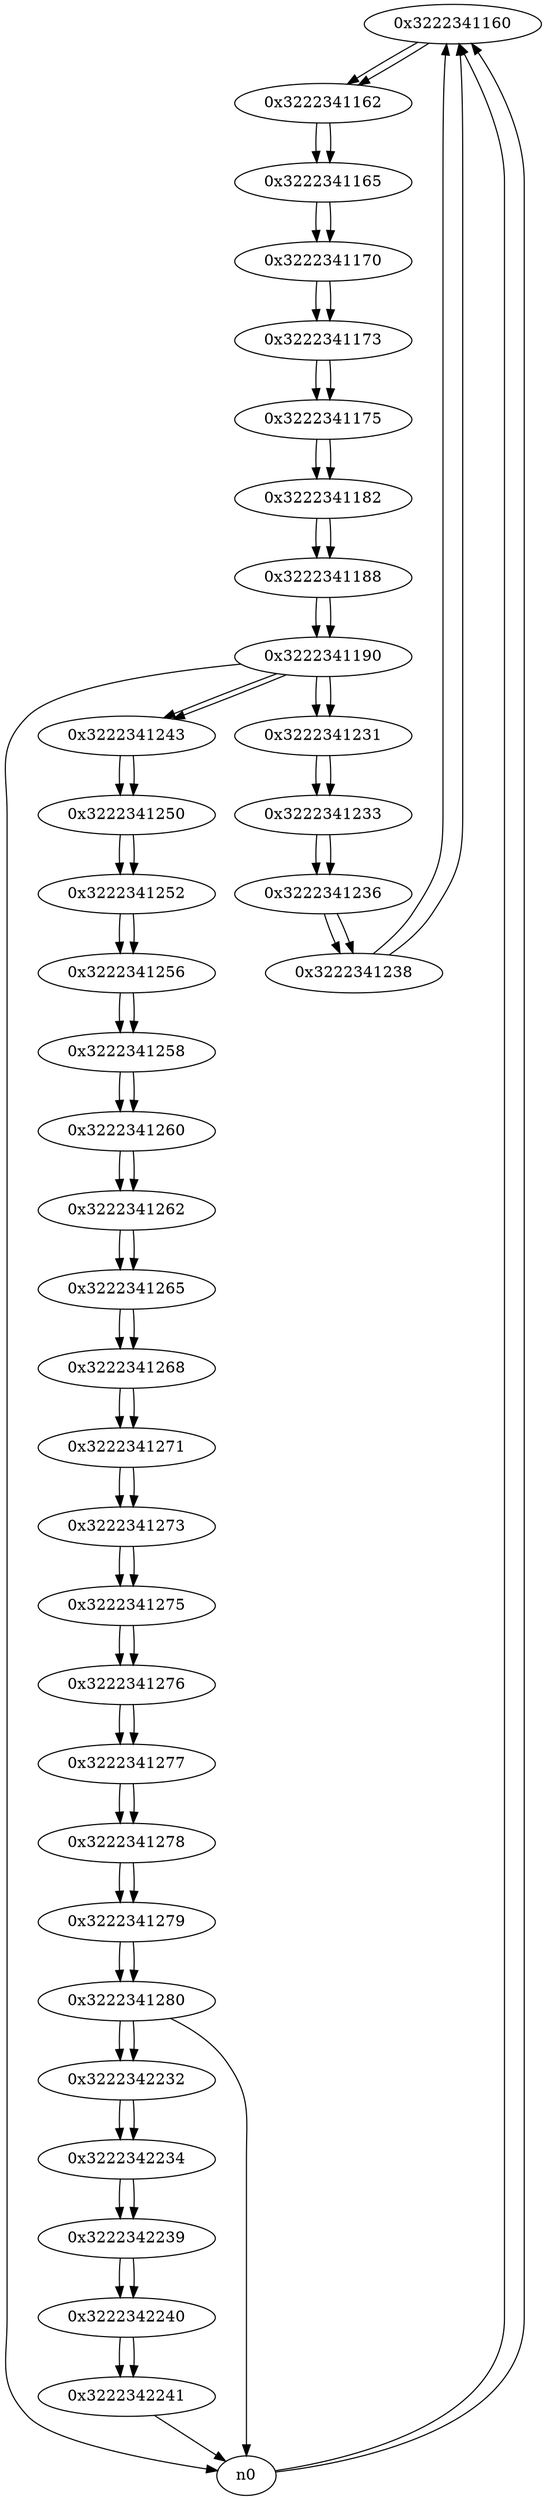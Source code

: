 digraph G{
/* nodes */
  n1 [label="0x3222341160"]
  n2 [label="0x3222341162"]
  n3 [label="0x3222341165"]
  n4 [label="0x3222341170"]
  n5 [label="0x3222341173"]
  n6 [label="0x3222341175"]
  n7 [label="0x3222341182"]
  n8 [label="0x3222341188"]
  n9 [label="0x3222341190"]
  n10 [label="0x3222341243"]
  n11 [label="0x3222341250"]
  n12 [label="0x3222341252"]
  n13 [label="0x3222341256"]
  n14 [label="0x3222341258"]
  n15 [label="0x3222341260"]
  n16 [label="0x3222341262"]
  n17 [label="0x3222341265"]
  n18 [label="0x3222341268"]
  n19 [label="0x3222341271"]
  n20 [label="0x3222341273"]
  n21 [label="0x3222341275"]
  n22 [label="0x3222341276"]
  n23 [label="0x3222341277"]
  n24 [label="0x3222341278"]
  n25 [label="0x3222341279"]
  n26 [label="0x3222341280"]
  n27 [label="0x3222342232"]
  n28 [label="0x3222342234"]
  n29 [label="0x3222342239"]
  n30 [label="0x3222342240"]
  n31 [label="0x3222342241"]
  n32 [label="0x3222341231"]
  n33 [label="0x3222341233"]
  n34 [label="0x3222341236"]
  n35 [label="0x3222341238"]
/* edges */
n1 -> n2;
n0 -> n1;
n35 -> n1;
n0 -> n1;
n2 -> n3;
n1 -> n2;
n3 -> n4;
n2 -> n3;
n4 -> n5;
n3 -> n4;
n5 -> n6;
n4 -> n5;
n6 -> n7;
n5 -> n6;
n7 -> n8;
n6 -> n7;
n8 -> n9;
n7 -> n8;
n9 -> n10;
n9 -> n32;
n9 -> n0;
n8 -> n9;
n10 -> n11;
n9 -> n10;
n11 -> n12;
n10 -> n11;
n12 -> n13;
n11 -> n12;
n13 -> n14;
n12 -> n13;
n14 -> n15;
n13 -> n14;
n15 -> n16;
n14 -> n15;
n16 -> n17;
n15 -> n16;
n17 -> n18;
n16 -> n17;
n18 -> n19;
n17 -> n18;
n19 -> n20;
n18 -> n19;
n20 -> n21;
n19 -> n20;
n21 -> n22;
n20 -> n21;
n22 -> n23;
n21 -> n22;
n23 -> n24;
n22 -> n23;
n24 -> n25;
n23 -> n24;
n25 -> n26;
n24 -> n25;
n26 -> n27;
n26 -> n0;
n25 -> n26;
n27 -> n28;
n26 -> n27;
n28 -> n29;
n27 -> n28;
n29 -> n30;
n28 -> n29;
n30 -> n31;
n29 -> n30;
n31 -> n0;
n30 -> n31;
n32 -> n33;
n9 -> n32;
n33 -> n34;
n32 -> n33;
n34 -> n35;
n33 -> n34;
n35 -> n1;
n34 -> n35;
}
